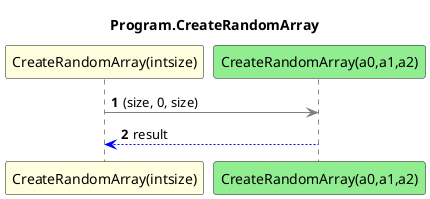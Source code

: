 @startuml Program.CreateRandomArray
title Program.CreateRandomArray
participant "CreateRandomArray(intsize)" as CreateRandomArray_p0 #LightYellow
participant "CreateRandomArray(a0,a1,a2)" as CreateRandomArray_a0_a1_a2 #LightGreen
autonumber
CreateRandomArray_p0 -[#grey]> CreateRandomArray_a0_a1_a2 : (size, 0, size)
CreateRandomArray_a0_a1_a2 -[#blue]-> CreateRandomArray_p0 : result
@enduml
